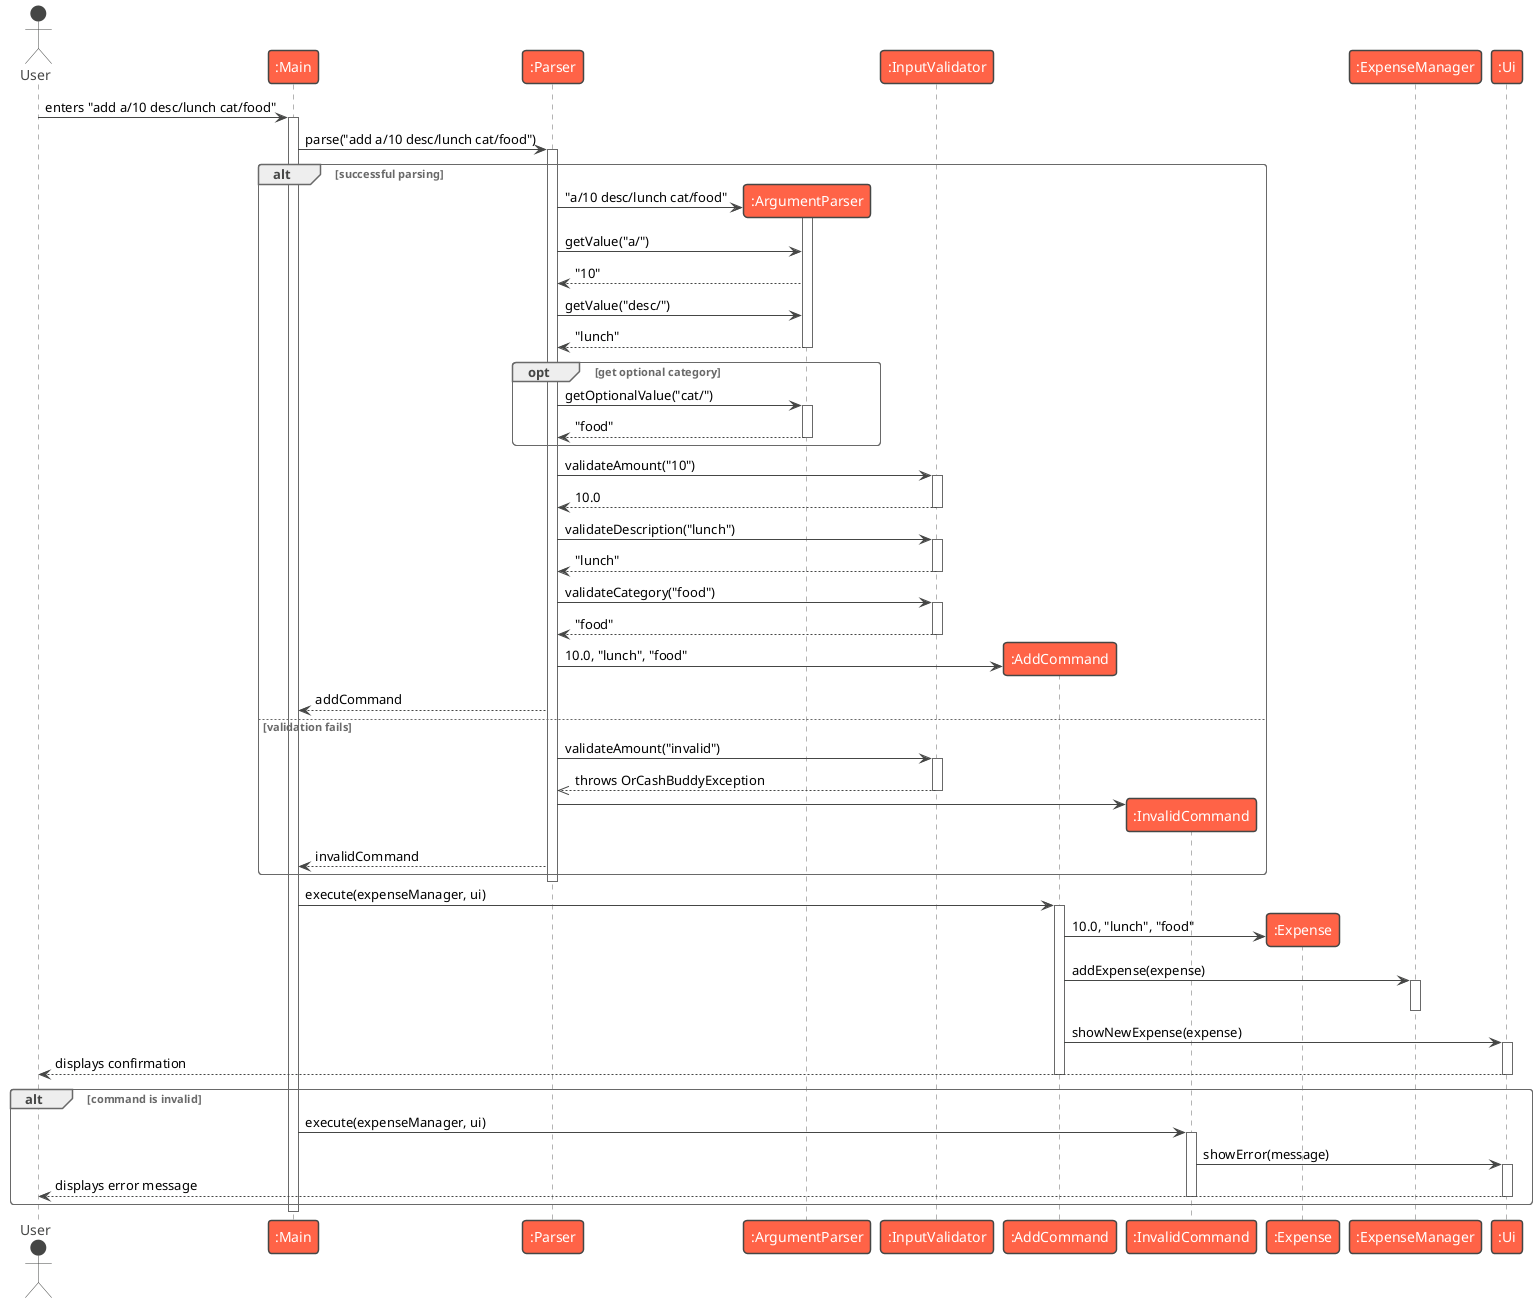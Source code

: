 @startuml
!theme vibrant
actor User
participant ":Main" as Main
participant ":Parser" as Parser
participant ":ArgumentParser" as ArgumentParser
participant ":InputValidator" as InputValidator
participant ":AddCommand" as AddCommand
participant ":InvalidCommand" as InvalidCommand
participant ":Expense" as Expense
participant ":ExpenseManager" as ExpenseManager
participant ":Ui" as Ui

User -> Main : enters "add a/10 desc/lunch cat/food"
activate Main

Main -> Parser : parse("add a/10 desc/lunch cat/food")
activate Parser

alt successful parsing

    create ArgumentParser
    Parser -> ArgumentParser : "a/10 desc/lunch cat/food"
    activate ArgumentParser
    Parser -> ArgumentParser : getValue("a/")
    ArgumentParser --> Parser : "10"
    Parser -> ArgumentParser : getValue("desc/")
    ArgumentParser --> Parser : "lunch"
    deactivate ArgumentParser

    opt get optional category
        Parser -> ArgumentParser : getOptionalValue("cat/")
        activate ArgumentParser
        ArgumentParser --> Parser : "food"
        deactivate ArgumentParser
    end

    Parser -> InputValidator : validateAmount("10")
    activate InputValidator
    InputValidator --> Parser : 10.0
    deactivate InputValidator
    Parser -> InputValidator : validateDescription("lunch")
    activate InputValidator
    InputValidator --> Parser : "lunch"
    deactivate InputValidator
    Parser -> InputValidator : validateCategory("food")
    activate InputValidator
    InputValidator --> Parser : "food"
    deactivate InputValidator

    create AddCommand
    Parser -> AddCommand : 10.0, "lunch", "food"
    Parser --> Main : addCommand

else validation fails

    Parser -> InputValidator : validateAmount("invalid")
    activate InputValidator
    InputValidator -->> Parser : throws OrCashBuddyException
    deactivate InputValidator

    create InvalidCommand
    Parser -> InvalidCommand
    Parser --> Main : invalidCommand

end

deactivate Parser

Main -> AddCommand : execute(expenseManager, ui)
activate AddCommand

create Expense
AddCommand -> Expense : 10.0, "lunch", "food"

AddCommand -> ExpenseManager : addExpense(expense)
activate ExpenseManager
deactivate ExpenseManager

AddCommand -> Ui : showNewExpense(expense)
activate Ui
Ui --> User : displays confirmation
deactivate Ui

deactivate AddCommand

alt command is invalid
    Main -> InvalidCommand : execute(expenseManager, ui)
    activate InvalidCommand
    InvalidCommand -> Ui : showError(message)
    activate Ui
    Ui --> User : displays error message
    deactivate Ui
    deactivate InvalidCommand
end

deactivate Main
@enduml
